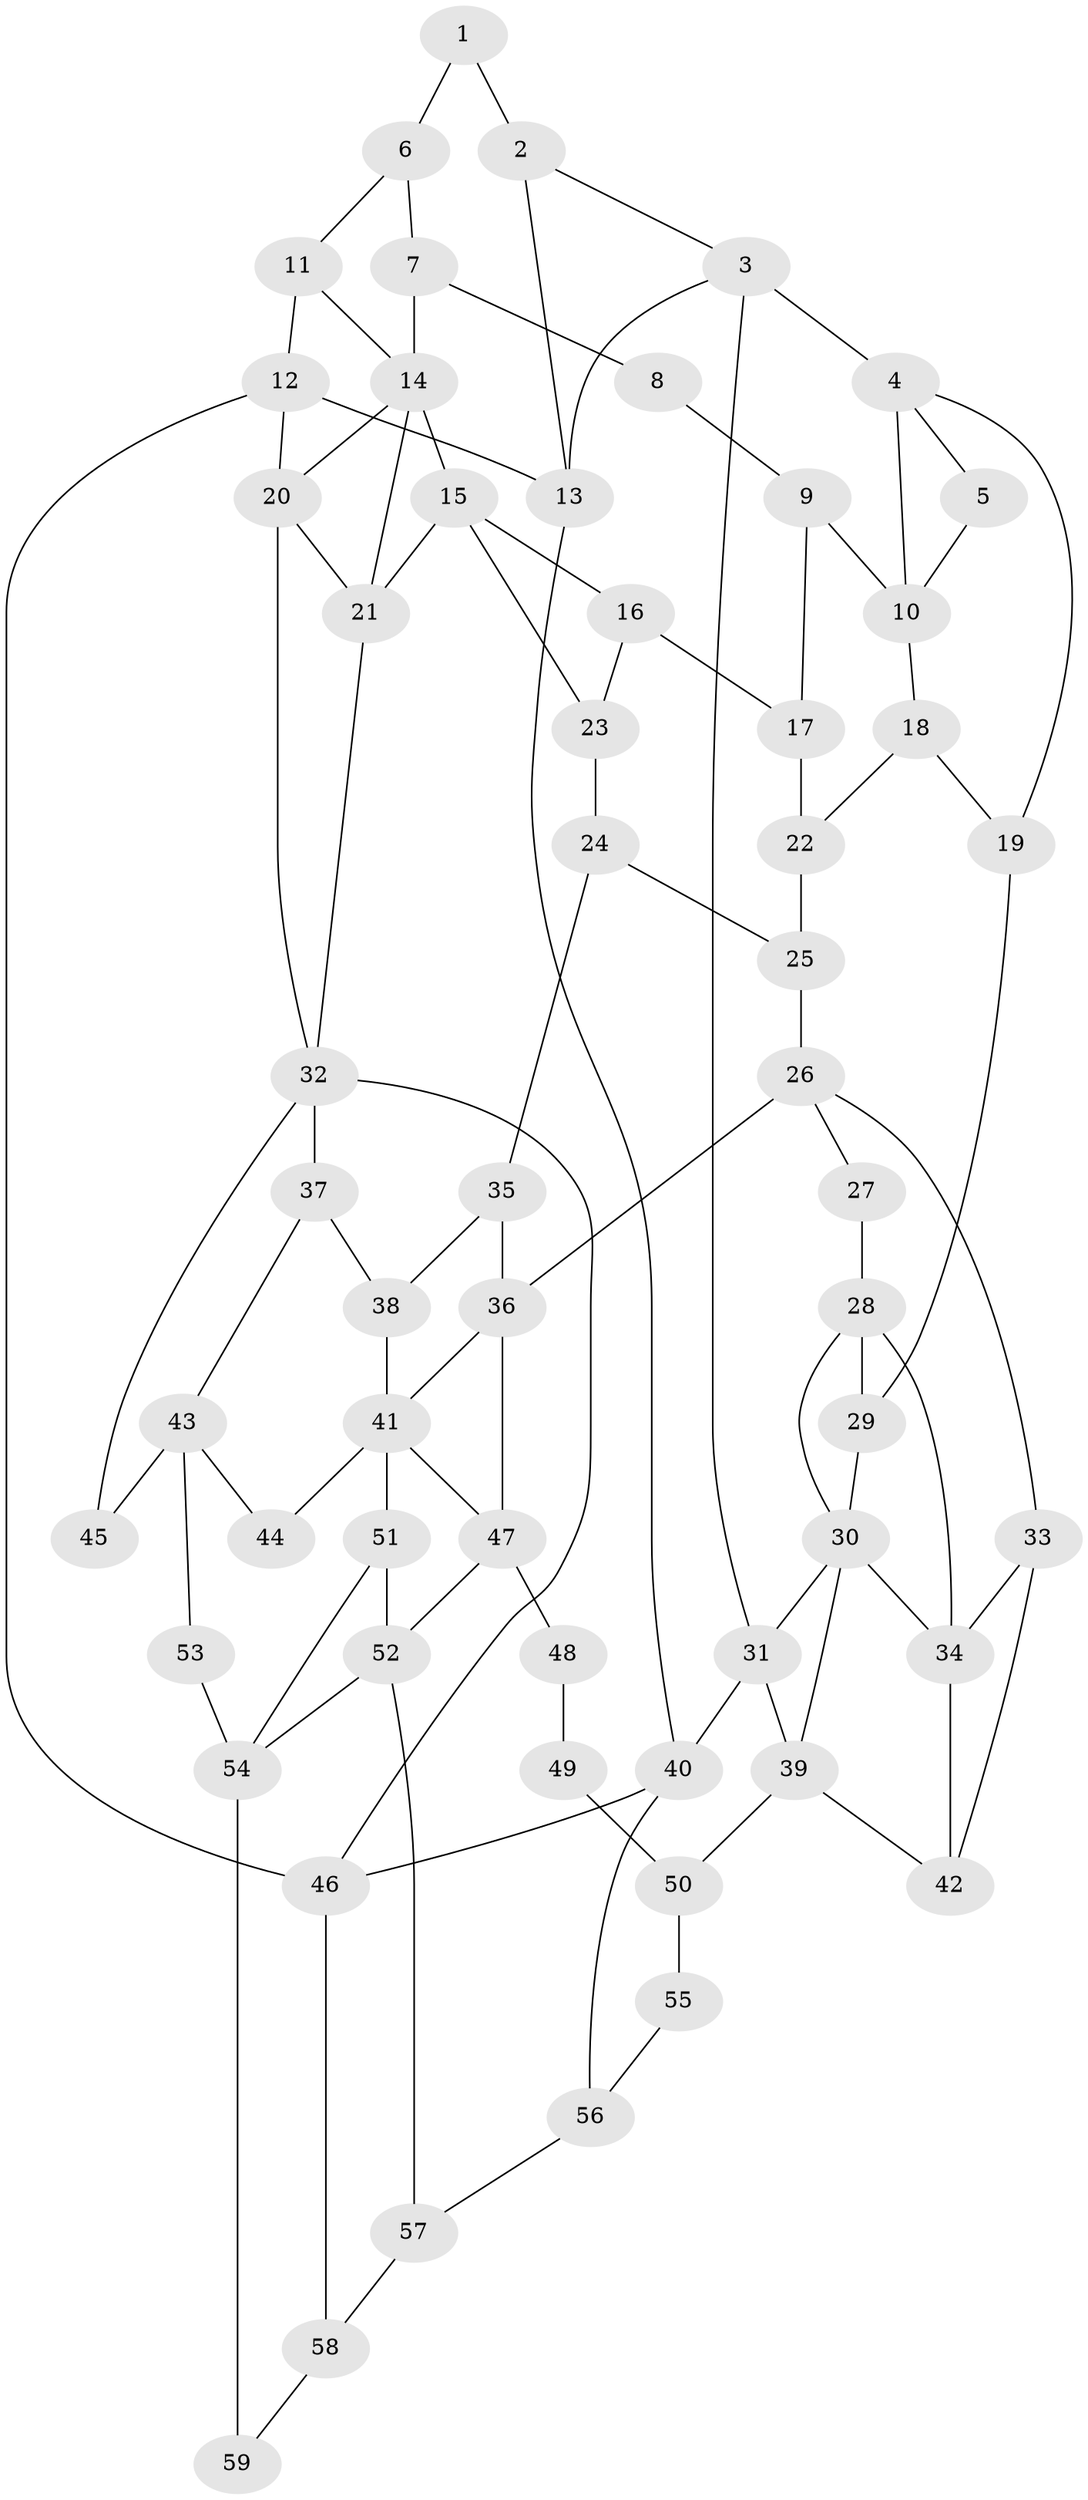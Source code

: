 // original degree distribution, {3: 0.01694915254237288, 5: 0.4745762711864407, 4: 0.2627118644067797, 6: 0.2457627118644068}
// Generated by graph-tools (version 1.1) at 2025/38/03/09/25 02:38:50]
// undirected, 59 vertices, 97 edges
graph export_dot {
graph [start="1"]
  node [color=gray90,style=filled];
  1;
  2;
  3;
  4;
  5;
  6;
  7;
  8;
  9;
  10;
  11;
  12;
  13;
  14;
  15;
  16;
  17;
  18;
  19;
  20;
  21;
  22;
  23;
  24;
  25;
  26;
  27;
  28;
  29;
  30;
  31;
  32;
  33;
  34;
  35;
  36;
  37;
  38;
  39;
  40;
  41;
  42;
  43;
  44;
  45;
  46;
  47;
  48;
  49;
  50;
  51;
  52;
  53;
  54;
  55;
  56;
  57;
  58;
  59;
  1 -- 2 [weight=1.0];
  1 -- 6 [weight=1.0];
  2 -- 3 [weight=1.0];
  2 -- 13 [weight=1.0];
  3 -- 4 [weight=2.0];
  3 -- 13 [weight=1.0];
  3 -- 31 [weight=1.0];
  4 -- 5 [weight=1.0];
  4 -- 10 [weight=1.0];
  4 -- 19 [weight=1.0];
  5 -- 10 [weight=1.0];
  6 -- 7 [weight=1.0];
  6 -- 11 [weight=1.0];
  7 -- 8 [weight=1.0];
  7 -- 14 [weight=1.0];
  8 -- 9 [weight=2.0];
  9 -- 10 [weight=2.0];
  9 -- 17 [weight=1.0];
  10 -- 18 [weight=2.0];
  11 -- 12 [weight=1.0];
  11 -- 14 [weight=1.0];
  12 -- 13 [weight=1.0];
  12 -- 20 [weight=1.0];
  12 -- 46 [weight=1.0];
  13 -- 40 [weight=1.0];
  14 -- 15 [weight=2.0];
  14 -- 20 [weight=1.0];
  14 -- 21 [weight=1.0];
  15 -- 16 [weight=1.0];
  15 -- 21 [weight=1.0];
  15 -- 23 [weight=1.0];
  16 -- 17 [weight=1.0];
  16 -- 23 [weight=1.0];
  17 -- 22 [weight=1.0];
  18 -- 19 [weight=1.0];
  18 -- 22 [weight=1.0];
  19 -- 29 [weight=1.0];
  20 -- 21 [weight=1.0];
  20 -- 32 [weight=1.0];
  21 -- 32 [weight=1.0];
  22 -- 25 [weight=1.0];
  23 -- 24 [weight=1.0];
  24 -- 25 [weight=1.0];
  24 -- 35 [weight=1.0];
  25 -- 26 [weight=1.0];
  26 -- 27 [weight=1.0];
  26 -- 33 [weight=1.0];
  26 -- 36 [weight=2.0];
  27 -- 28 [weight=2.0];
  28 -- 29 [weight=1.0];
  28 -- 30 [weight=1.0];
  28 -- 34 [weight=2.0];
  29 -- 30 [weight=1.0];
  30 -- 31 [weight=1.0];
  30 -- 34 [weight=1.0];
  30 -- 39 [weight=1.0];
  31 -- 39 [weight=2.0];
  31 -- 40 [weight=1.0];
  32 -- 37 [weight=1.0];
  32 -- 45 [weight=1.0];
  32 -- 46 [weight=1.0];
  33 -- 34 [weight=1.0];
  33 -- 42 [weight=1.0];
  34 -- 42 [weight=1.0];
  35 -- 36 [weight=1.0];
  35 -- 38 [weight=1.0];
  36 -- 41 [weight=1.0];
  36 -- 47 [weight=1.0];
  37 -- 38 [weight=1.0];
  37 -- 43 [weight=1.0];
  38 -- 41 [weight=1.0];
  39 -- 42 [weight=1.0];
  39 -- 50 [weight=2.0];
  40 -- 46 [weight=1.0];
  40 -- 56 [weight=1.0];
  41 -- 44 [weight=2.0];
  41 -- 47 [weight=1.0];
  41 -- 51 [weight=1.0];
  43 -- 44 [weight=1.0];
  43 -- 45 [weight=2.0];
  43 -- 53 [weight=2.0];
  46 -- 58 [weight=1.0];
  47 -- 48 [weight=2.0];
  47 -- 52 [weight=2.0];
  48 -- 49 [weight=4.0];
  49 -- 50 [weight=2.0];
  50 -- 55 [weight=2.0];
  51 -- 52 [weight=1.0];
  51 -- 54 [weight=1.0];
  52 -- 54 [weight=1.0];
  52 -- 57 [weight=1.0];
  53 -- 54 [weight=2.0];
  54 -- 59 [weight=2.0];
  55 -- 56 [weight=1.0];
  56 -- 57 [weight=1.0];
  57 -- 58 [weight=1.0];
  58 -- 59 [weight=1.0];
}
